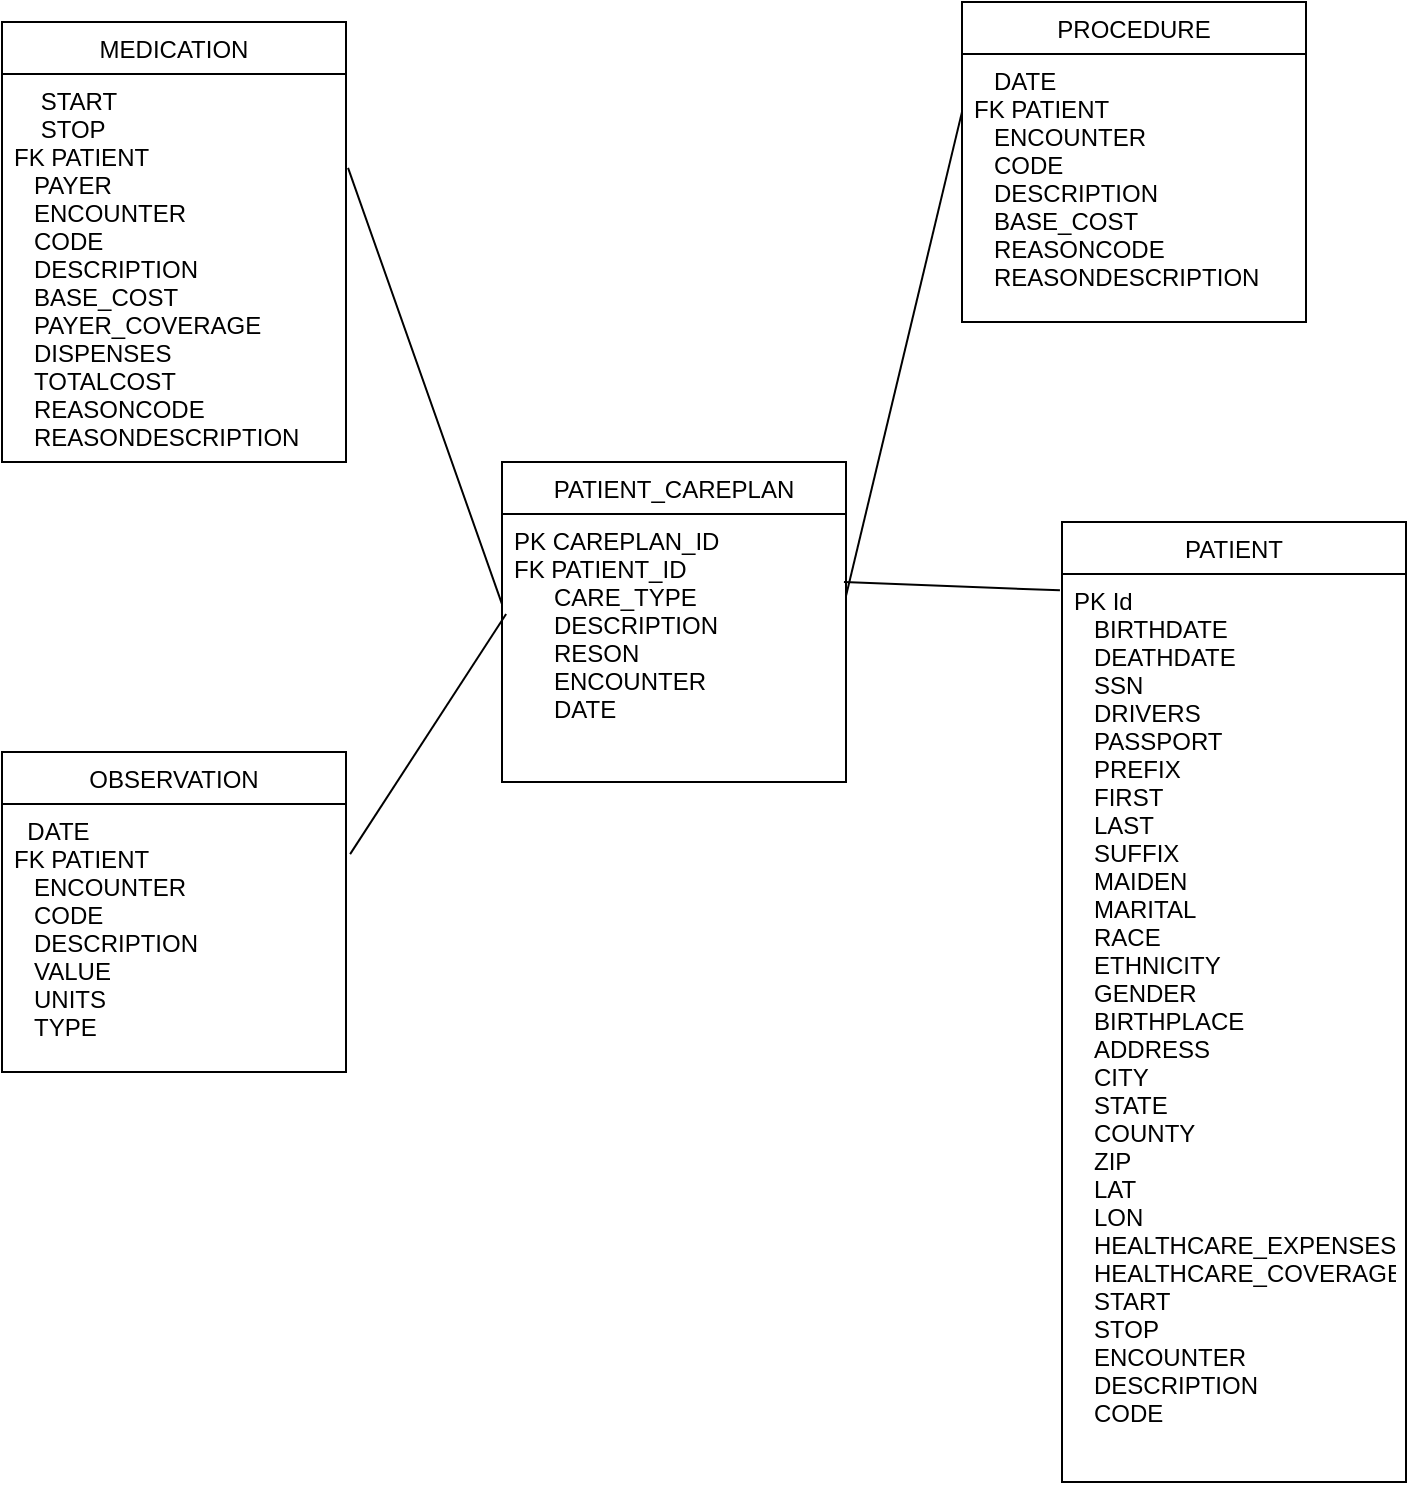 <mxfile version="20.0.3" type="device"><diagram id="C5RBs43oDa-KdzZeNtuy" name="Page-1"><mxGraphModel dx="1298" dy="865" grid="1" gridSize="10" guides="1" tooltips="1" connect="1" arrows="1" fold="1" page="1" pageScale="1" pageWidth="827" pageHeight="1169" math="0" shadow="0"><root><mxCell id="WIyWlLk6GJQsqaUBKTNV-0"/><mxCell id="WIyWlLk6GJQsqaUBKTNV-1" parent="WIyWlLk6GJQsqaUBKTNV-0"/><mxCell id="v4Euo3mZEsnzq1wz01F9-0" value="PATIENT" style="swimlane;fontStyle=0;childLayout=stackLayout;horizontal=1;startSize=26;fillColor=none;horizontalStack=0;resizeParent=1;resizeParentMax=0;resizeLast=0;collapsible=1;marginBottom=0;" parent="WIyWlLk6GJQsqaUBKTNV-1" vertex="1"><mxGeometry x="580" y="310" width="172" height="480" as="geometry"/></mxCell><mxCell id="v4Euo3mZEsnzq1wz01F9-1" value="PK Id &#10;   BIRTHDATE&#10;   DEATHDATE&#10;   SSN&#10;   DRIVERS&#10;   PASSPORT&#10;   PREFIX&#10;   FIRST &#10;   LAST&#10;   SUFFIX&#10;   MAIDEN&#10;   MARITAL &#10;   RACE&#10;   ETHNICITY&#10;   GENDER &#10;   BIRTHPLACE &#10;   ADDRESS &#10;   CITY &#10;   STATE &#10;   COUNTY&#10;   ZIP &#10;   LAT &#10;   LON &#10;   HEALTHCARE_EXPENSES &#10;   HEALTHCARE_COVERAGE&#10;   START&#10;   STOP&#10;   ENCOUNTER&#10;   DESCRIPTION&#10;   CODE  " style="text;strokeColor=none;fillColor=none;align=left;verticalAlign=top;spacingLeft=4;spacingRight=4;overflow=hidden;rotatable=0;points=[[0,0.5],[1,0.5]];portConstraint=eastwest;" parent="v4Euo3mZEsnzq1wz01F9-0" vertex="1"><mxGeometry y="26" width="172" height="454" as="geometry"/></mxCell><mxCell id="v4Euo3mZEsnzq1wz01F9-5" value="MEDICATION" style="swimlane;fontStyle=0;childLayout=stackLayout;horizontal=1;startSize=26;fillColor=none;horizontalStack=0;resizeParent=1;resizeParentMax=0;resizeLast=0;collapsible=1;marginBottom=0;" parent="WIyWlLk6GJQsqaUBKTNV-1" vertex="1"><mxGeometry x="50" y="60" width="172" height="220" as="geometry"/></mxCell><mxCell id="v4Euo3mZEsnzq1wz01F9-6" value="    START &#10;    STOP&#10;FK PATIENT&#10;   PAYER&#10;   ENCOUNTER &#10;   CODE &#10;   DESCRIPTION&#10;   BASE_COST&#10;   PAYER_COVERAGE &#10;   DISPENSES &#10;   TOTALCOST&#10;   REASONCODE &#10;   REASONDESCRIPTION " style="text;strokeColor=none;fillColor=none;align=left;verticalAlign=top;spacingLeft=4;spacingRight=4;overflow=hidden;rotatable=0;points=[[0,0.5],[1,0.5]];portConstraint=eastwest;" parent="v4Euo3mZEsnzq1wz01F9-5" vertex="1"><mxGeometry y="26" width="172" height="194" as="geometry"/></mxCell><mxCell id="v4Euo3mZEsnzq1wz01F9-7" value="" style="endArrow=none;html=1;entryX=1.006;entryY=0.242;entryDx=0;entryDy=0;entryPerimeter=0;exitX=0;exitY=0.336;exitDx=0;exitDy=0;exitPerimeter=0;" parent="WIyWlLk6GJQsqaUBKTNV-1" source="ziNdOWPZj9OPKS3PvPj1-1" target="v4Euo3mZEsnzq1wz01F9-6" edge="1"><mxGeometry width="50" height="50" relative="1" as="geometry"><mxPoint x="50" y="560" as="sourcePoint"/><mxPoint x="100" y="510" as="targetPoint"/></mxGeometry></mxCell><mxCell id="v4Euo3mZEsnzq1wz01F9-8" value="OBSERVATION" style="swimlane;fontStyle=0;childLayout=stackLayout;horizontal=1;startSize=26;fillColor=none;horizontalStack=0;resizeParent=1;resizeParentMax=0;resizeLast=0;collapsible=1;marginBottom=0;" parent="WIyWlLk6GJQsqaUBKTNV-1" vertex="1"><mxGeometry x="50" y="425" width="172" height="160" as="geometry"/></mxCell><mxCell id="v4Euo3mZEsnzq1wz01F9-9" value="  DATE &#10;FK PATIENT&#10;   ENCOUNTER &#10;   CODE &#10;   DESCRIPTION&#10;   VALUE &#10;   UNITS &#10;   TYPE  " style="text;strokeColor=none;fillColor=none;align=left;verticalAlign=top;spacingLeft=4;spacingRight=4;overflow=hidden;rotatable=0;points=[[0,0.5],[1,0.5]];portConstraint=eastwest;" parent="v4Euo3mZEsnzq1wz01F9-8" vertex="1"><mxGeometry y="26" width="172" height="134" as="geometry"/></mxCell><mxCell id="v4Euo3mZEsnzq1wz01F9-10" value="PROCEDURE" style="swimlane;fontStyle=0;childLayout=stackLayout;horizontal=1;startSize=26;fillColor=none;horizontalStack=0;resizeParent=1;resizeParentMax=0;resizeLast=0;collapsible=1;marginBottom=0;" parent="WIyWlLk6GJQsqaUBKTNV-1" vertex="1"><mxGeometry x="530" y="50" width="172" height="160" as="geometry"/></mxCell><mxCell id="v4Euo3mZEsnzq1wz01F9-11" value="   DATE&#10;FK PATIENT &#10;   ENCOUNTER&#10;   CODE &#10;   DESCRIPTION &#10;   BASE_COST &#10;   REASONCODE &#10;   REASONDESCRIPTION" style="text;strokeColor=none;fillColor=none;align=left;verticalAlign=top;spacingLeft=4;spacingRight=4;overflow=hidden;rotatable=0;points=[[0,0.5],[1,0.5]];portConstraint=eastwest;" parent="v4Euo3mZEsnzq1wz01F9-10" vertex="1"><mxGeometry y="26" width="172" height="134" as="geometry"/></mxCell><mxCell id="v4Euo3mZEsnzq1wz01F9-12" value="" style="endArrow=none;html=1;entryX=0;entryY=0.216;entryDx=0;entryDy=0;entryPerimeter=0;exitX=1;exitY=0.306;exitDx=0;exitDy=0;exitPerimeter=0;" parent="WIyWlLk6GJQsqaUBKTNV-1" target="v4Euo3mZEsnzq1wz01F9-11" edge="1" source="ziNdOWPZj9OPKS3PvPj1-1"><mxGeometry width="50" height="50" relative="1" as="geometry"><mxPoint x="480" y="100" as="sourcePoint"/><mxPoint x="100" y="540" as="targetPoint"/></mxGeometry></mxCell><mxCell id="v4Euo3mZEsnzq1wz01F9-13" value="" style="endArrow=none;html=1;entryX=0.012;entryY=0.373;entryDx=0;entryDy=0;entryPerimeter=0;exitX=1.012;exitY=0.187;exitDx=0;exitDy=0;exitPerimeter=0;" parent="WIyWlLk6GJQsqaUBKTNV-1" source="v4Euo3mZEsnzq1wz01F9-9" target="ziNdOWPZj9OPKS3PvPj1-1" edge="1"><mxGeometry width="50" height="50" relative="1" as="geometry"><mxPoint x="50" y="590" as="sourcePoint"/><mxPoint x="100" y="540" as="targetPoint"/></mxGeometry></mxCell><mxCell id="ziNdOWPZj9OPKS3PvPj1-0" value="PATIENT_CAREPLAN" style="swimlane;fontStyle=0;childLayout=stackLayout;horizontal=1;startSize=26;fillColor=none;horizontalStack=0;resizeParent=1;resizeParentMax=0;resizeLast=0;collapsible=1;marginBottom=0;" vertex="1" parent="WIyWlLk6GJQsqaUBKTNV-1"><mxGeometry x="300" y="280" width="172" height="160" as="geometry"/></mxCell><mxCell id="ziNdOWPZj9OPKS3PvPj1-1" value="PK CAREPLAN_ID&#10;FK PATIENT_ID &#10;      CARE_TYPE&#10;      DESCRIPTION&#10;      RESON&#10;      ENCOUNTER &#10;      DATE&#10;  " style="text;strokeColor=none;fillColor=none;align=left;verticalAlign=top;spacingLeft=4;spacingRight=4;overflow=hidden;rotatable=0;points=[[0,0.5],[1,0.5]];portConstraint=eastwest;" vertex="1" parent="ziNdOWPZj9OPKS3PvPj1-0"><mxGeometry y="26" width="172" height="134" as="geometry"/></mxCell><mxCell id="ziNdOWPZj9OPKS3PvPj1-2" value="" style="endArrow=none;html=1;rounded=0;entryX=-0.006;entryY=0.018;entryDx=0;entryDy=0;entryPerimeter=0;exitX=0.994;exitY=0.254;exitDx=0;exitDy=0;exitPerimeter=0;" edge="1" parent="WIyWlLk6GJQsqaUBKTNV-1" source="ziNdOWPZj9OPKS3PvPj1-1" target="v4Euo3mZEsnzq1wz01F9-1"><mxGeometry width="50" height="50" relative="1" as="geometry"><mxPoint x="400" y="550" as="sourcePoint"/><mxPoint x="440" y="450" as="targetPoint"/></mxGeometry></mxCell></root></mxGraphModel></diagram></mxfile>